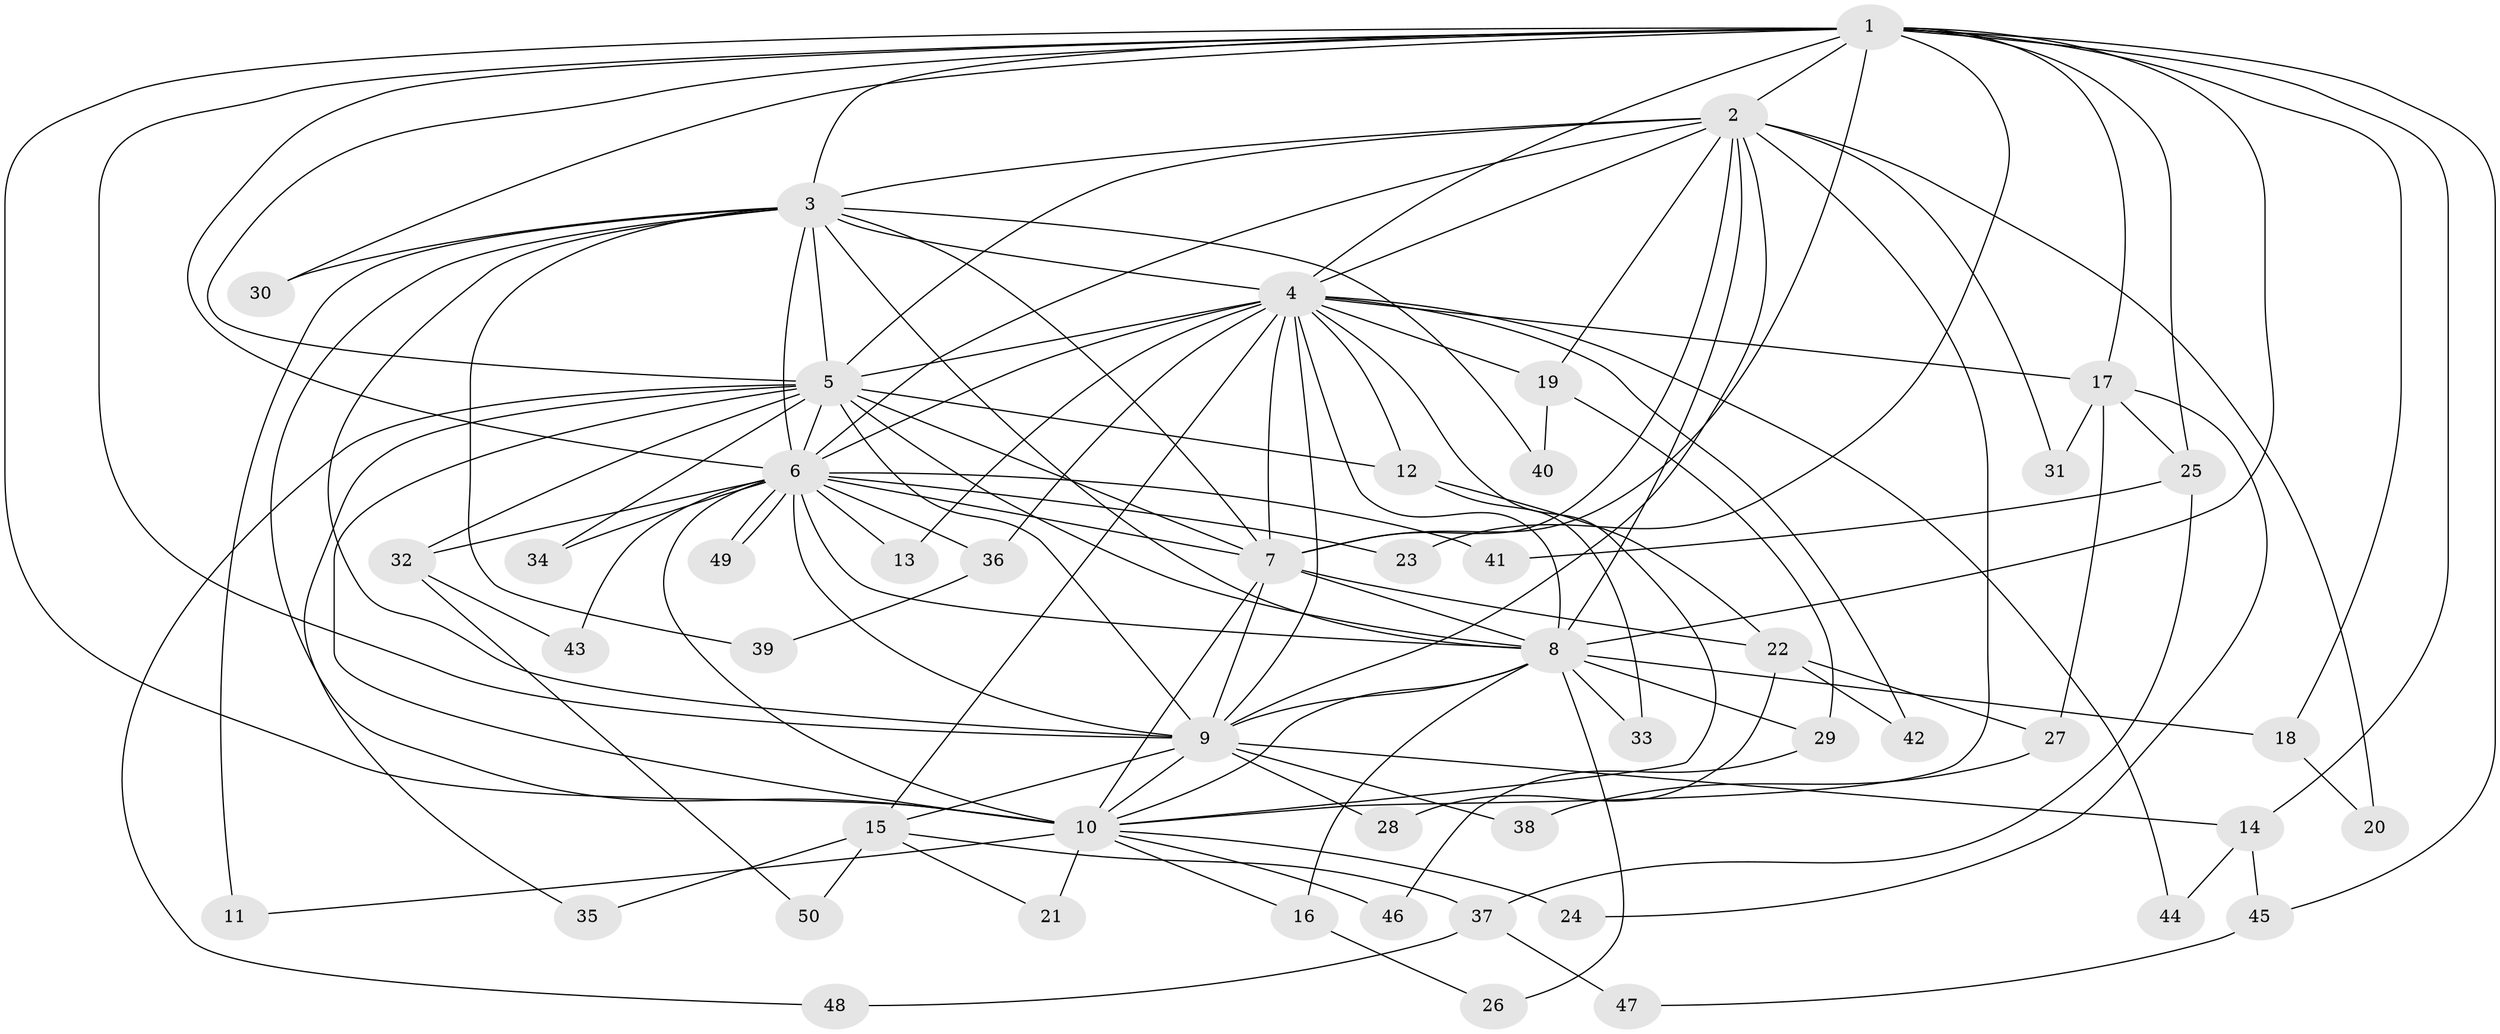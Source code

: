 // Generated by graph-tools (version 1.1) at 2025/11/02/27/25 16:11:04]
// undirected, 50 vertices, 125 edges
graph export_dot {
graph [start="1"]
  node [color=gray90,style=filled];
  1;
  2;
  3;
  4;
  5;
  6;
  7;
  8;
  9;
  10;
  11;
  12;
  13;
  14;
  15;
  16;
  17;
  18;
  19;
  20;
  21;
  22;
  23;
  24;
  25;
  26;
  27;
  28;
  29;
  30;
  31;
  32;
  33;
  34;
  35;
  36;
  37;
  38;
  39;
  40;
  41;
  42;
  43;
  44;
  45;
  46;
  47;
  48;
  49;
  50;
  1 -- 2;
  1 -- 3;
  1 -- 4;
  1 -- 5;
  1 -- 6;
  1 -- 7;
  1 -- 8;
  1 -- 9;
  1 -- 10;
  1 -- 14;
  1 -- 17;
  1 -- 18;
  1 -- 23;
  1 -- 25;
  1 -- 30;
  1 -- 45;
  2 -- 3;
  2 -- 4;
  2 -- 5;
  2 -- 6;
  2 -- 7;
  2 -- 8;
  2 -- 9;
  2 -- 10;
  2 -- 19;
  2 -- 20;
  2 -- 31;
  3 -- 4;
  3 -- 5;
  3 -- 6;
  3 -- 7;
  3 -- 8;
  3 -- 9;
  3 -- 10;
  3 -- 11;
  3 -- 30;
  3 -- 39;
  3 -- 40;
  4 -- 5;
  4 -- 6;
  4 -- 7;
  4 -- 8;
  4 -- 9;
  4 -- 10;
  4 -- 12;
  4 -- 13;
  4 -- 15;
  4 -- 17;
  4 -- 19;
  4 -- 36;
  4 -- 42;
  4 -- 44;
  5 -- 6;
  5 -- 7;
  5 -- 8;
  5 -- 9;
  5 -- 10;
  5 -- 12;
  5 -- 32;
  5 -- 34;
  5 -- 35;
  5 -- 48;
  6 -- 7;
  6 -- 8;
  6 -- 9;
  6 -- 10;
  6 -- 13;
  6 -- 23;
  6 -- 32;
  6 -- 34;
  6 -- 36;
  6 -- 41;
  6 -- 43;
  6 -- 49;
  6 -- 49;
  7 -- 8;
  7 -- 9;
  7 -- 10;
  7 -- 22;
  8 -- 9;
  8 -- 10;
  8 -- 16;
  8 -- 18;
  8 -- 26;
  8 -- 29;
  8 -- 33;
  9 -- 10;
  9 -- 14;
  9 -- 15;
  9 -- 28;
  9 -- 38;
  10 -- 11;
  10 -- 16;
  10 -- 21;
  10 -- 24;
  10 -- 46;
  12 -- 22;
  12 -- 33;
  14 -- 44;
  14 -- 45;
  15 -- 21;
  15 -- 35;
  15 -- 37;
  15 -- 50;
  16 -- 26;
  17 -- 24;
  17 -- 25;
  17 -- 27;
  17 -- 31;
  18 -- 20;
  19 -- 29;
  19 -- 40;
  22 -- 27;
  22 -- 28;
  22 -- 42;
  25 -- 37;
  25 -- 41;
  27 -- 38;
  29 -- 46;
  32 -- 43;
  32 -- 50;
  36 -- 39;
  37 -- 47;
  37 -- 48;
  45 -- 47;
}
